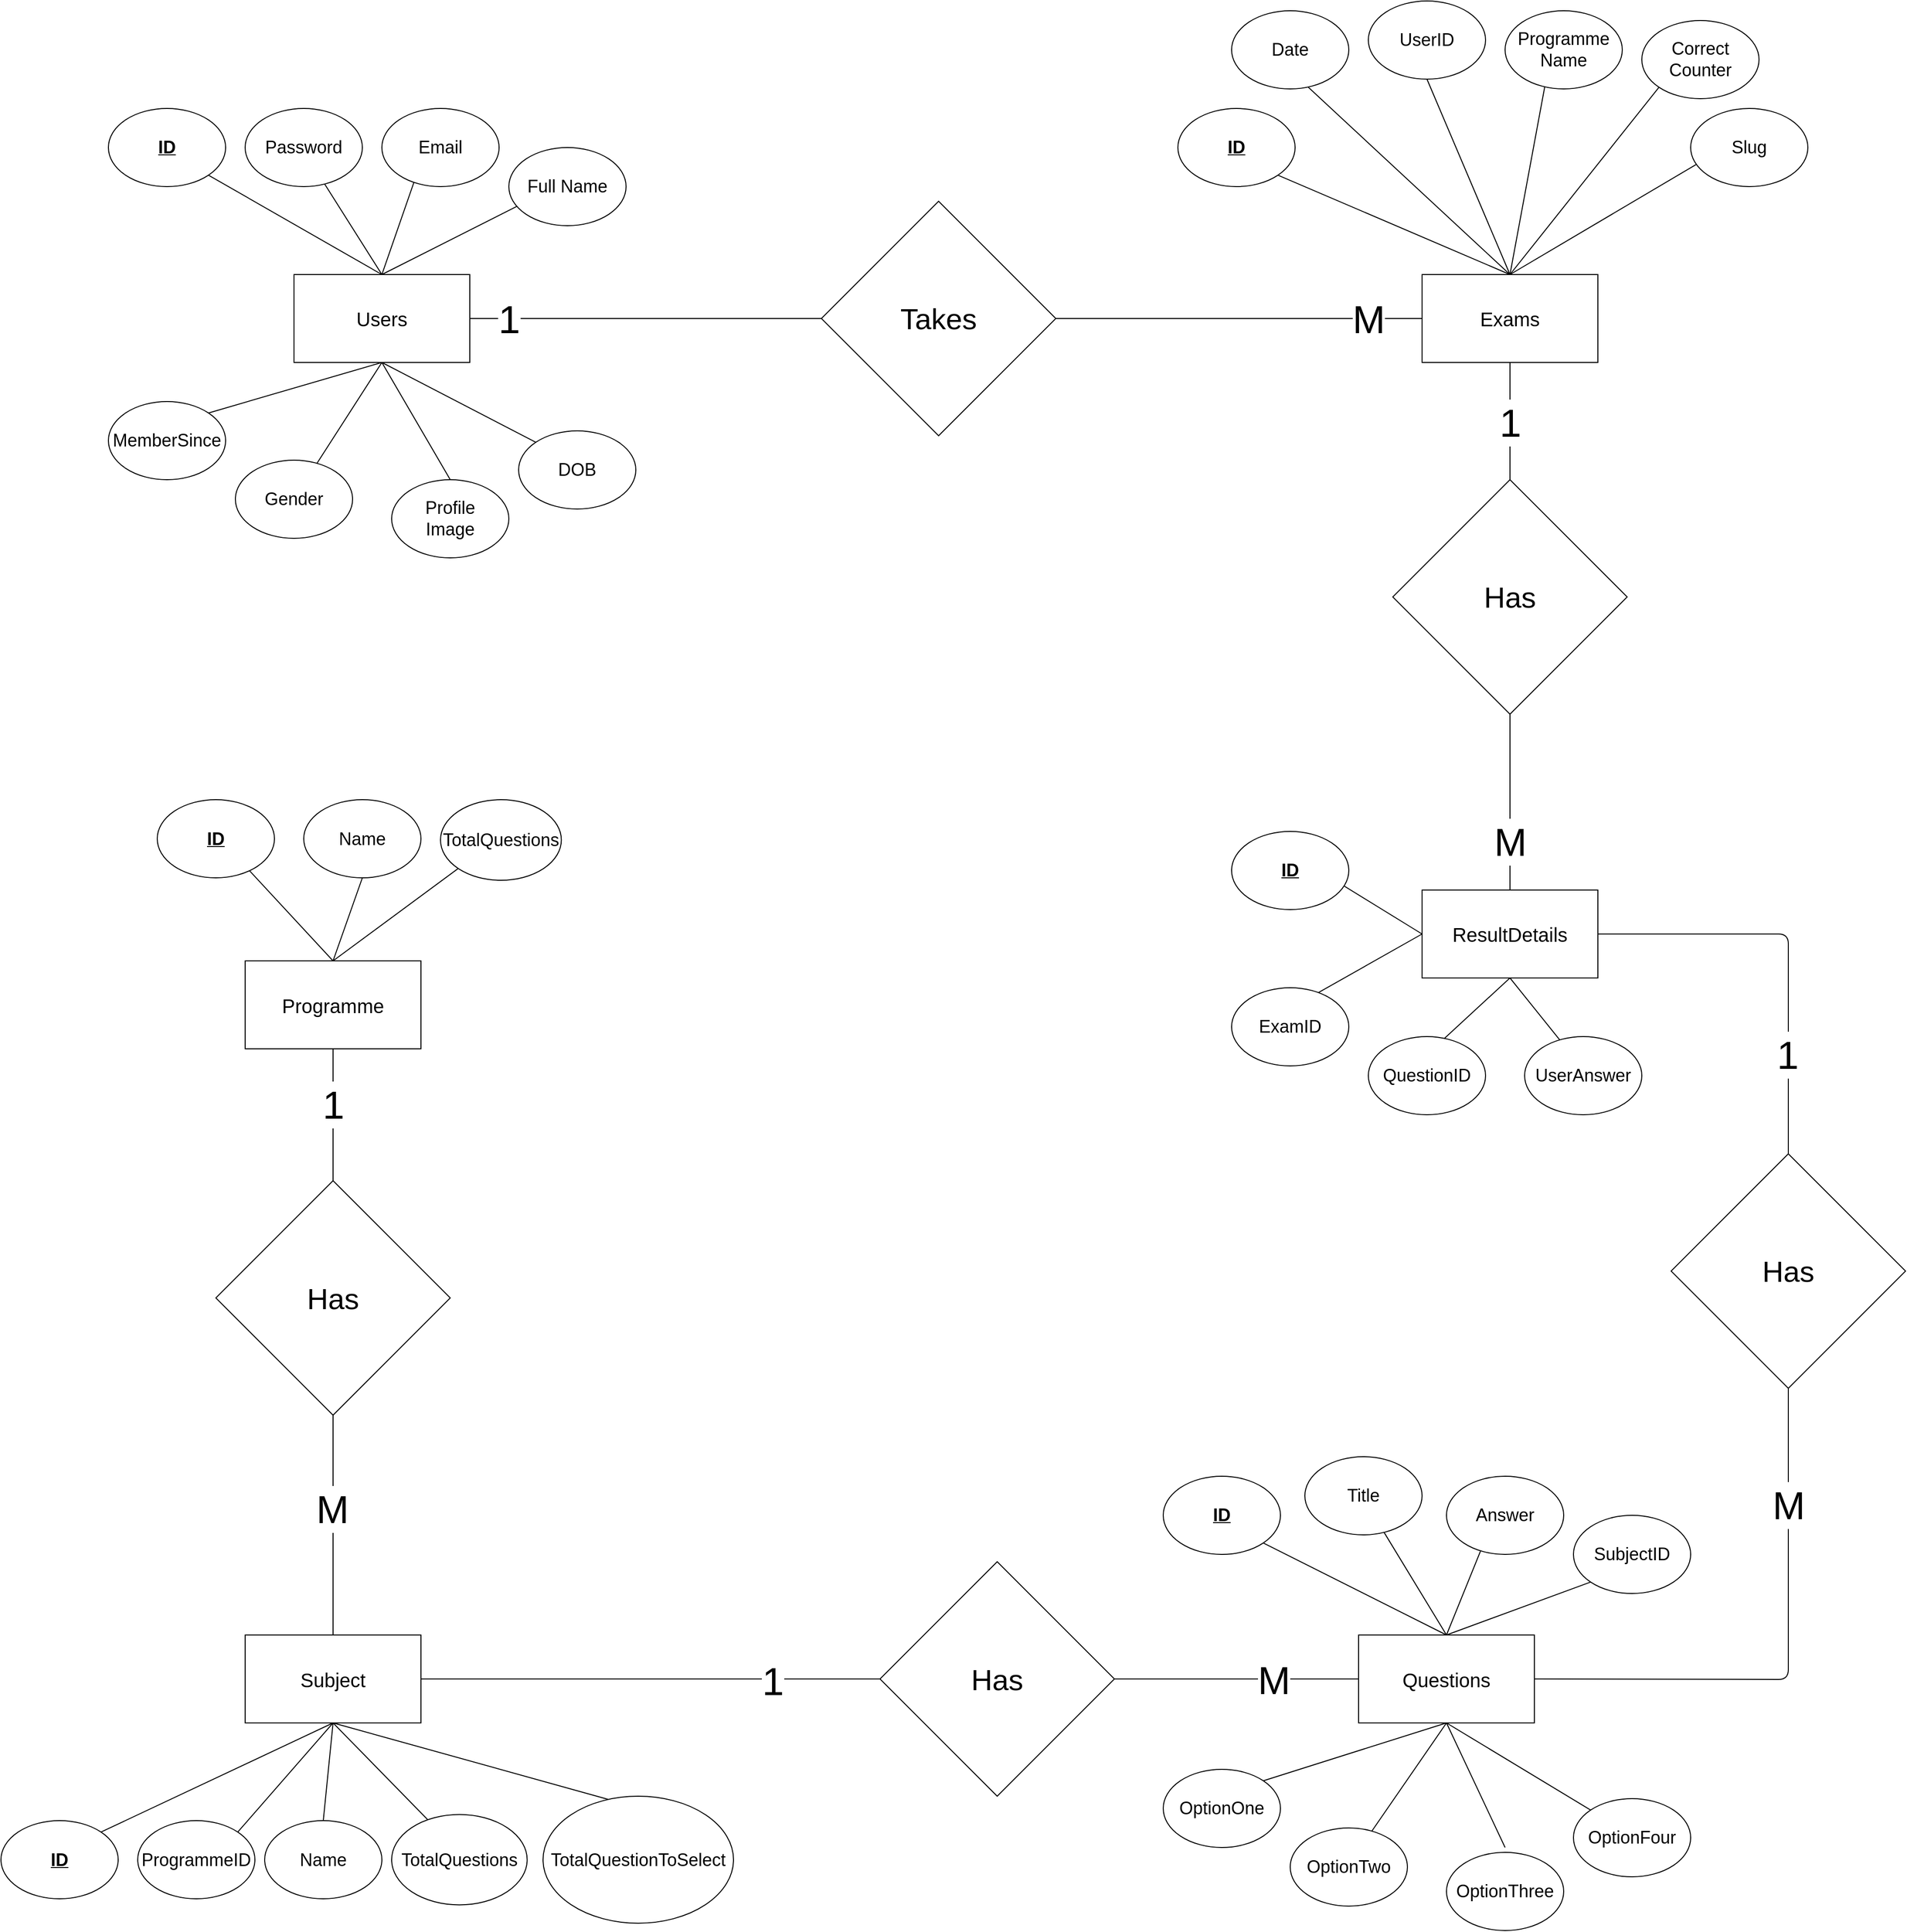 <mxfile version="24.5.3" type="device">
  <diagram name="Page-1" id="zHE7dzKNxdLfFaWkAdhi">
    <mxGraphModel dx="1760" dy="1448" grid="1" gridSize="10" guides="1" tooltips="1" connect="1" arrows="1" fold="1" page="0" pageScale="1" pageWidth="850" pageHeight="1100" math="0" shadow="0">
      <root>
        <mxCell id="0" />
        <mxCell id="1" parent="0" />
        <mxCell id="DHTgpNYXtuhxtt-2HGvQ-1" value="&lt;font style=&quot;font-size: 20px;&quot;&gt;Questions&lt;/font&gt;" style="rounded=0;whiteSpace=wrap;html=1;" parent="1" vertex="1">
          <mxGeometry x="1400" y="1422.5" width="180" height="90" as="geometry" />
        </mxCell>
        <mxCell id="DHTgpNYXtuhxtt-2HGvQ-2" value="" style="endArrow=none;html=1;rounded=0;exitX=0.5;exitY=0;exitDx=0;exitDy=0;entryX=1;entryY=1;entryDx=0;entryDy=0;" parent="1" source="DHTgpNYXtuhxtt-2HGvQ-1" target="DHTgpNYXtuhxtt-2HGvQ-3" edge="1">
          <mxGeometry width="50" height="50" relative="1" as="geometry">
            <mxPoint x="1500" y="1480" as="sourcePoint" />
            <mxPoint x="1380" y="1330" as="targetPoint" />
          </mxGeometry>
        </mxCell>
        <mxCell id="DHTgpNYXtuhxtt-2HGvQ-3" value="&lt;font style=&quot;font-size: 18px;&quot;&gt;&lt;u&gt;&lt;b&gt;ID&lt;/b&gt;&lt;/u&gt;&lt;/font&gt;" style="ellipse;whiteSpace=wrap;html=1;" parent="1" vertex="1">
          <mxGeometry x="1200" y="1260" width="120" height="80" as="geometry" />
        </mxCell>
        <mxCell id="DHTgpNYXtuhxtt-2HGvQ-4" value="" style="endArrow=none;html=1;rounded=0;exitX=0.5;exitY=0;exitDx=0;exitDy=0;entryX=0.67;entryY=0.954;entryDx=0;entryDy=0;entryPerimeter=0;" parent="1" source="DHTgpNYXtuhxtt-2HGvQ-1" target="DHTgpNYXtuhxtt-2HGvQ-5" edge="1">
          <mxGeometry width="50" height="50" relative="1" as="geometry">
            <mxPoint x="1553" y="1400" as="sourcePoint" />
            <mxPoint x="1409.56" y="1318" as="targetPoint" />
          </mxGeometry>
        </mxCell>
        <mxCell id="DHTgpNYXtuhxtt-2HGvQ-5" value="&lt;font style=&quot;font-size: 18px;&quot;&gt;Title&lt;/font&gt;" style="ellipse;whiteSpace=wrap;html=1;" parent="1" vertex="1">
          <mxGeometry x="1345" y="1240" width="120" height="80" as="geometry" />
        </mxCell>
        <mxCell id="DHTgpNYXtuhxtt-2HGvQ-6" value="" style="endArrow=none;html=1;rounded=0;exitX=0.5;exitY=0;exitDx=0;exitDy=0;entryX=0.29;entryY=0.959;entryDx=0;entryDy=0;entryPerimeter=0;" parent="1" source="DHTgpNYXtuhxtt-2HGvQ-1" target="DHTgpNYXtuhxtt-2HGvQ-7" edge="1">
          <mxGeometry width="50" height="50" relative="1" as="geometry">
            <mxPoint x="1490" y="1430" as="sourcePoint" />
            <mxPoint x="1640" y="1370" as="targetPoint" />
          </mxGeometry>
        </mxCell>
        <mxCell id="DHTgpNYXtuhxtt-2HGvQ-7" value="&lt;font style=&quot;font-size: 18px;&quot;&gt;Answer&lt;/font&gt;" style="ellipse;whiteSpace=wrap;html=1;" parent="1" vertex="1">
          <mxGeometry x="1490" y="1260" width="120" height="80" as="geometry" />
        </mxCell>
        <mxCell id="DHTgpNYXtuhxtt-2HGvQ-8" value="" style="endArrow=none;html=1;rounded=0;exitX=0.5;exitY=1;exitDx=0;exitDy=0;entryX=0.692;entryY=0.05;entryDx=0;entryDy=0;entryPerimeter=0;" parent="1" source="DHTgpNYXtuhxtt-2HGvQ-1" target="DHTgpNYXtuhxtt-2HGvQ-9" edge="1">
          <mxGeometry width="50" height="50" relative="1" as="geometry">
            <mxPoint x="1475" y="1510.0" as="sourcePoint" />
            <mxPoint x="1380" y="1610" as="targetPoint" />
          </mxGeometry>
        </mxCell>
        <mxCell id="DHTgpNYXtuhxtt-2HGvQ-9" value="&lt;font style=&quot;font-size: 18px;&quot;&gt;OptionTwo&lt;/font&gt;" style="ellipse;whiteSpace=wrap;html=1;direction=east;" parent="1" vertex="1">
          <mxGeometry x="1330" y="1620" width="120" height="80" as="geometry" />
        </mxCell>
        <mxCell id="DHTgpNYXtuhxtt-2HGvQ-10" value="" style="endArrow=none;html=1;rounded=0;entryX=0.5;entryY=0;entryDx=0;entryDy=0;exitX=0.5;exitY=1;exitDx=0;exitDy=0;" parent="1" source="DHTgpNYXtuhxtt-2HGvQ-1" edge="1">
          <mxGeometry width="50" height="50" relative="1" as="geometry">
            <mxPoint x="1475" y="1510.0" as="sourcePoint" />
            <mxPoint x="1550" y="1640" as="targetPoint" />
          </mxGeometry>
        </mxCell>
        <mxCell id="DHTgpNYXtuhxtt-2HGvQ-11" value="&lt;font style=&quot;font-size: 18px;&quot;&gt;OptionThree&lt;/font&gt;" style="ellipse;whiteSpace=wrap;html=1;direction=east;" parent="1" vertex="1">
          <mxGeometry x="1490" y="1645" width="120" height="80" as="geometry" />
        </mxCell>
        <mxCell id="DHTgpNYXtuhxtt-2HGvQ-12" value="" style="endArrow=none;html=1;rounded=0;exitX=0.5;exitY=1;exitDx=0;exitDy=0;entryX=0;entryY=0;entryDx=0;entryDy=0;" parent="1" source="DHTgpNYXtuhxtt-2HGvQ-1" target="DHTgpNYXtuhxtt-2HGvQ-13" edge="1">
          <mxGeometry width="50" height="50" relative="1" as="geometry">
            <mxPoint x="1475" y="1510.0" as="sourcePoint" />
            <mxPoint x="1640" y="1650" as="targetPoint" />
          </mxGeometry>
        </mxCell>
        <mxCell id="DHTgpNYXtuhxtt-2HGvQ-13" value="&lt;font style=&quot;font-size: 18px;&quot;&gt;OptionFour&lt;/font&gt;" style="ellipse;whiteSpace=wrap;html=1;direction=east;" parent="1" vertex="1">
          <mxGeometry x="1620" y="1590" width="120" height="80" as="geometry" />
        </mxCell>
        <mxCell id="DHTgpNYXtuhxtt-2HGvQ-15" value="" style="endArrow=none;html=1;rounded=0;exitX=0.5;exitY=1;exitDx=0;exitDy=0;entryX=1;entryY=0;entryDx=0;entryDy=0;" parent="1" source="DHTgpNYXtuhxtt-2HGvQ-1" target="DHTgpNYXtuhxtt-2HGvQ-16" edge="1">
          <mxGeometry width="50" height="50" relative="1" as="geometry">
            <mxPoint x="1475" y="1510.0" as="sourcePoint" />
            <mxPoint x="1310" y="1550" as="targetPoint" />
          </mxGeometry>
        </mxCell>
        <mxCell id="DHTgpNYXtuhxtt-2HGvQ-16" value="&lt;font style=&quot;font-size: 18px;&quot;&gt;OptionOne&lt;/font&gt;" style="ellipse;whiteSpace=wrap;html=1;direction=east;" parent="1" vertex="1">
          <mxGeometry x="1200" y="1560" width="120" height="80" as="geometry" />
        </mxCell>
        <mxCell id="DHTgpNYXtuhxtt-2HGvQ-17" value="&lt;font style=&quot;font-size: 20px;&quot;&gt;Users&lt;/font&gt;" style="rounded=0;whiteSpace=wrap;html=1;" parent="1" vertex="1">
          <mxGeometry x="310" y="30" width="180" height="90" as="geometry" />
        </mxCell>
        <mxCell id="DHTgpNYXtuhxtt-2HGvQ-18" value="" style="endArrow=none;html=1;rounded=0;exitX=0.5;exitY=0;exitDx=0;exitDy=0;entryX=1;entryY=1;entryDx=0;entryDy=0;" parent="1" source="DHTgpNYXtuhxtt-2HGvQ-17" target="DHTgpNYXtuhxtt-2HGvQ-19" edge="1">
          <mxGeometry width="50" height="50" relative="1" as="geometry">
            <mxPoint x="420" y="90" as="sourcePoint" />
            <mxPoint x="300" y="-60" as="targetPoint" />
          </mxGeometry>
        </mxCell>
        <mxCell id="DHTgpNYXtuhxtt-2HGvQ-19" value="&lt;font style=&quot;font-size: 18px;&quot;&gt;&lt;u&gt;&lt;b&gt;ID&lt;/b&gt;&lt;/u&gt;&lt;/font&gt;" style="ellipse;whiteSpace=wrap;html=1;" parent="1" vertex="1">
          <mxGeometry x="120" y="-140" width="120" height="80" as="geometry" />
        </mxCell>
        <mxCell id="DHTgpNYXtuhxtt-2HGvQ-22" value="" style="endArrow=none;html=1;rounded=0;exitX=0.5;exitY=0;exitDx=0;exitDy=0;entryX=0.274;entryY=0.942;entryDx=0;entryDy=0;entryPerimeter=0;" parent="1" source="DHTgpNYXtuhxtt-2HGvQ-17" target="DHTgpNYXtuhxtt-2HGvQ-23" edge="1">
          <mxGeometry width="50" height="50" relative="1" as="geometry">
            <mxPoint x="410" y="40" as="sourcePoint" />
            <mxPoint x="560" y="-20" as="targetPoint" />
          </mxGeometry>
        </mxCell>
        <mxCell id="DHTgpNYXtuhxtt-2HGvQ-23" value="&lt;font style=&quot;font-size: 18px;&quot;&gt;Email&lt;/font&gt;" style="ellipse;whiteSpace=wrap;html=1;" parent="1" vertex="1">
          <mxGeometry x="400" y="-140" width="120" height="80" as="geometry" />
        </mxCell>
        <mxCell id="DHTgpNYXtuhxtt-2HGvQ-24" value="" style="endArrow=none;html=1;rounded=0;exitX=0.5;exitY=1;exitDx=0;exitDy=0;entryX=0.692;entryY=0.05;entryDx=0;entryDy=0;entryPerimeter=0;" parent="1" source="DHTgpNYXtuhxtt-2HGvQ-17" target="DHTgpNYXtuhxtt-2HGvQ-25" edge="1">
          <mxGeometry width="50" height="50" relative="1" as="geometry">
            <mxPoint x="400" y="300" as="sourcePoint" />
            <mxPoint x="300" y="210" as="targetPoint" />
          </mxGeometry>
        </mxCell>
        <mxCell id="DHTgpNYXtuhxtt-2HGvQ-25" value="&lt;font style=&quot;font-size: 18px;&quot;&gt;Gender&lt;/font&gt;" style="ellipse;whiteSpace=wrap;html=1;direction=east;" parent="1" vertex="1">
          <mxGeometry x="250" y="220" width="120" height="80" as="geometry" />
        </mxCell>
        <mxCell id="DHTgpNYXtuhxtt-2HGvQ-26" value="" style="endArrow=none;html=1;rounded=0;entryX=0.5;entryY=0;entryDx=0;entryDy=0;exitX=0.5;exitY=1;exitDx=0;exitDy=0;" parent="1" source="DHTgpNYXtuhxtt-2HGvQ-17" target="DHTgpNYXtuhxtt-2HGvQ-27" edge="1">
          <mxGeometry width="50" height="50" relative="1" as="geometry">
            <mxPoint x="410" y="260" as="sourcePoint" />
            <mxPoint x="460" y="210" as="targetPoint" />
          </mxGeometry>
        </mxCell>
        <mxCell id="DHTgpNYXtuhxtt-2HGvQ-27" value="&lt;font style=&quot;font-size: 18px;&quot;&gt;Profile&lt;br&gt;Image&lt;/font&gt;" style="ellipse;whiteSpace=wrap;html=1;direction=east;" parent="1" vertex="1">
          <mxGeometry x="410" y="240" width="120" height="80" as="geometry" />
        </mxCell>
        <mxCell id="DHTgpNYXtuhxtt-2HGvQ-28" value="" style="endArrow=none;html=1;rounded=0;exitX=0.5;exitY=1;exitDx=0;exitDy=0;entryX=0;entryY=0;entryDx=0;entryDy=0;" parent="1" source="DHTgpNYXtuhxtt-2HGvQ-17" target="DHTgpNYXtuhxtt-2HGvQ-29" edge="1">
          <mxGeometry width="50" height="50" relative="1" as="geometry">
            <mxPoint x="400" y="300" as="sourcePoint" />
            <mxPoint x="560" y="250" as="targetPoint" />
          </mxGeometry>
        </mxCell>
        <mxCell id="DHTgpNYXtuhxtt-2HGvQ-29" value="&lt;font style=&quot;font-size: 18px;&quot;&gt;DOB&lt;/font&gt;" style="ellipse;whiteSpace=wrap;html=1;direction=east;" parent="1" vertex="1">
          <mxGeometry x="540" y="190" width="120" height="80" as="geometry" />
        </mxCell>
        <mxCell id="DHTgpNYXtuhxtt-2HGvQ-30" value="" style="endArrow=none;html=1;rounded=0;exitX=0.5;exitY=0;exitDx=0;exitDy=0;entryX=0.679;entryY=0.969;entryDx=0;entryDy=0;entryPerimeter=0;" parent="1" source="DHTgpNYXtuhxtt-2HGvQ-17" target="DHTgpNYXtuhxtt-2HGvQ-31" edge="1">
          <mxGeometry width="50" height="50" relative="1" as="geometry">
            <mxPoint x="400" y="120" as="sourcePoint" />
            <mxPoint x="230" y="150" as="targetPoint" />
          </mxGeometry>
        </mxCell>
        <mxCell id="DHTgpNYXtuhxtt-2HGvQ-31" value="&lt;font style=&quot;font-size: 18px;&quot;&gt;Password&lt;/font&gt;" style="ellipse;whiteSpace=wrap;html=1;direction=east;" parent="1" vertex="1">
          <mxGeometry x="260" y="-140" width="120" height="80" as="geometry" />
        </mxCell>
        <mxCell id="DHTgpNYXtuhxtt-2HGvQ-32" value="&lt;font style=&quot;font-size: 20px;&quot;&gt;Exams&lt;/font&gt;" style="rounded=0;whiteSpace=wrap;html=1;" parent="1" vertex="1">
          <mxGeometry x="1465" y="30" width="180" height="90" as="geometry" />
        </mxCell>
        <mxCell id="DHTgpNYXtuhxtt-2HGvQ-33" value="" style="endArrow=none;html=1;rounded=0;exitX=0.5;exitY=0;exitDx=0;exitDy=0;entryX=1;entryY=1;entryDx=0;entryDy=0;" parent="1" source="DHTgpNYXtuhxtt-2HGvQ-32" target="DHTgpNYXtuhxtt-2HGvQ-34" edge="1">
          <mxGeometry width="50" height="50" relative="1" as="geometry">
            <mxPoint x="1575" y="90" as="sourcePoint" />
            <mxPoint x="1455" y="-60" as="targetPoint" />
          </mxGeometry>
        </mxCell>
        <mxCell id="DHTgpNYXtuhxtt-2HGvQ-34" value="&lt;font style=&quot;font-size: 18px;&quot;&gt;&lt;u&gt;&lt;b&gt;ID&lt;/b&gt;&lt;/u&gt;&lt;/font&gt;" style="ellipse;whiteSpace=wrap;html=1;" parent="1" vertex="1">
          <mxGeometry x="1215" y="-140" width="120" height="80" as="geometry" />
        </mxCell>
        <mxCell id="DHTgpNYXtuhxtt-2HGvQ-35" value="" style="endArrow=none;html=1;rounded=0;exitX=0.5;exitY=0;exitDx=0;exitDy=0;entryX=0.5;entryY=1;entryDx=0;entryDy=0;" parent="1" source="DHTgpNYXtuhxtt-2HGvQ-32" target="DHTgpNYXtuhxtt-2HGvQ-36" edge="1">
          <mxGeometry width="50" height="50" relative="1" as="geometry">
            <mxPoint x="1628" y="10" as="sourcePoint" />
            <mxPoint x="1615" y="-60" as="targetPoint" />
          </mxGeometry>
        </mxCell>
        <mxCell id="DHTgpNYXtuhxtt-2HGvQ-36" value="&lt;font style=&quot;font-size: 18px;&quot;&gt;UserID&lt;/font&gt;" style="ellipse;whiteSpace=wrap;html=1;" parent="1" vertex="1">
          <mxGeometry x="1410" y="-250" width="120" height="80" as="geometry" />
        </mxCell>
        <mxCell id="DHTgpNYXtuhxtt-2HGvQ-47" value="" style="endArrow=none;html=1;rounded=0;exitX=1;exitY=0.5;exitDx=0;exitDy=0;entryX=0;entryY=0.5;entryDx=0;entryDy=0;" parent="1" source="DHTgpNYXtuhxtt-2HGvQ-17" target="DHTgpNYXtuhxtt-2HGvQ-32" edge="1">
          <mxGeometry width="50" height="50" relative="1" as="geometry">
            <mxPoint x="880" y="210" as="sourcePoint" />
            <mxPoint x="930" y="160" as="targetPoint" />
          </mxGeometry>
        </mxCell>
        <mxCell id="DHTgpNYXtuhxtt-2HGvQ-54" value="&lt;font style=&quot;font-size: 40px;&quot;&gt;1&lt;/font&gt;" style="edgeLabel;html=1;align=center;verticalAlign=middle;resizable=0;points=[];" parent="DHTgpNYXtuhxtt-2HGvQ-47" vertex="1" connectable="0">
          <mxGeometry x="-0.982" relative="1" as="geometry">
            <mxPoint x="31" as="offset" />
          </mxGeometry>
        </mxCell>
        <mxCell id="DHTgpNYXtuhxtt-2HGvQ-55" value="&lt;font style=&quot;font-size: 40px;&quot;&gt;M&lt;/font&gt;" style="edgeLabel;html=1;align=center;verticalAlign=middle;resizable=0;points=[];" parent="DHTgpNYXtuhxtt-2HGvQ-47" vertex="1" connectable="0">
          <mxGeometry x="0.973" relative="1" as="geometry">
            <mxPoint x="-42" as="offset" />
          </mxGeometry>
        </mxCell>
        <mxCell id="DHTgpNYXtuhxtt-2HGvQ-48" value="&lt;font style=&quot;font-size: 30px;&quot;&gt;Takes&lt;/font&gt;" style="rhombus;whiteSpace=wrap;html=1;" parent="1" vertex="1">
          <mxGeometry x="850" y="-45" width="240" height="240" as="geometry" />
        </mxCell>
        <mxCell id="DHTgpNYXtuhxtt-2HGvQ-51" value="" style="endArrow=none;html=1;rounded=0;entryX=0;entryY=1;entryDx=0;entryDy=0;exitX=0.5;exitY=0;exitDx=0;exitDy=0;" parent="1" source="DHTgpNYXtuhxtt-2HGvQ-1" target="DHTgpNYXtuhxtt-2HGvQ-52" edge="1">
          <mxGeometry width="50" height="50" relative="1" as="geometry">
            <mxPoint x="1480" y="1420" as="sourcePoint" />
            <mxPoint x="1760" y="1430" as="targetPoint" />
          </mxGeometry>
        </mxCell>
        <mxCell id="DHTgpNYXtuhxtt-2HGvQ-52" value="&lt;font style=&quot;font-size: 18px;&quot;&gt;SubjectID&lt;/font&gt;" style="ellipse;whiteSpace=wrap;html=1;" parent="1" vertex="1">
          <mxGeometry x="1620" y="1300" width="120" height="80" as="geometry" />
        </mxCell>
        <mxCell id="XrXv45XWe5ub9CGLgNj5-1" value="" style="endArrow=none;html=1;rounded=0;exitX=0.5;exitY=1;exitDx=0;exitDy=0;entryX=1;entryY=0;entryDx=0;entryDy=0;" parent="1" source="DHTgpNYXtuhxtt-2HGvQ-17" target="XrXv45XWe5ub9CGLgNj5-2" edge="1">
          <mxGeometry width="50" height="50" relative="1" as="geometry">
            <mxPoint x="410" y="130" as="sourcePoint" />
            <mxPoint x="220" y="160" as="targetPoint" />
          </mxGeometry>
        </mxCell>
        <mxCell id="XrXv45XWe5ub9CGLgNj5-2" value="&lt;font style=&quot;font-size: 18px;&quot;&gt;MemberSince&lt;/font&gt;" style="ellipse;whiteSpace=wrap;html=1;direction=east;" parent="1" vertex="1">
          <mxGeometry x="120" y="160" width="120" height="80" as="geometry" />
        </mxCell>
        <mxCell id="XrXv45XWe5ub9CGLgNj5-4" value="&lt;font style=&quot;font-size: 30px;&quot;&gt;Has&lt;/font&gt;" style="rhombus;whiteSpace=wrap;html=1;" parent="1" vertex="1">
          <mxGeometry x="1435" y="240" width="240" height="240" as="geometry" />
        </mxCell>
        <mxCell id="XrXv45XWe5ub9CGLgNj5-8" value="" style="endArrow=none;html=1;rounded=0;entryX=0.5;entryY=1;entryDx=0;entryDy=0;exitX=0.5;exitY=0;exitDx=0;exitDy=0;" parent="1" source="XrXv45XWe5ub9CGLgNj5-4" target="DHTgpNYXtuhxtt-2HGvQ-32" edge="1">
          <mxGeometry width="50" height="50" relative="1" as="geometry">
            <mxPoint x="1555" y="330" as="sourcePoint" />
            <mxPoint x="1370" y="200" as="targetPoint" />
          </mxGeometry>
        </mxCell>
        <mxCell id="XrXv45XWe5ub9CGLgNj5-86" value="&lt;font style=&quot;font-size: 40px;&quot;&gt;1&lt;/font&gt;" style="edgeLabel;html=1;align=center;verticalAlign=middle;resizable=0;points=[];" parent="XrXv45XWe5ub9CGLgNj5-8" vertex="1" connectable="0">
          <mxGeometry x="-0.012" relative="1" as="geometry">
            <mxPoint as="offset" />
          </mxGeometry>
        </mxCell>
        <mxCell id="XrXv45XWe5ub9CGLgNj5-9" value="" style="endArrow=none;html=1;rounded=0;entryX=0.5;entryY=1;entryDx=0;entryDy=0;exitX=0.5;exitY=0;exitDx=0;exitDy=0;" parent="1" source="XrXv45XWe5ub9CGLgNj5-10" target="XrXv45XWe5ub9CGLgNj5-4" edge="1">
          <mxGeometry width="50" height="50" relative="1" as="geometry">
            <mxPoint x="1555" y="790" as="sourcePoint" />
            <mxPoint x="1555.47" y="570" as="targetPoint" />
          </mxGeometry>
        </mxCell>
        <mxCell id="XrXv45XWe5ub9CGLgNj5-19" value="&lt;font style=&quot;font-size: 40px;&quot;&gt;M&lt;/font&gt;" style="edgeLabel;html=1;align=center;verticalAlign=middle;resizable=0;points=[];" parent="XrXv45XWe5ub9CGLgNj5-9" vertex="1" connectable="0">
          <mxGeometry x="-0.712" y="1" relative="1" as="geometry">
            <mxPoint x="1" y="-24" as="offset" />
          </mxGeometry>
        </mxCell>
        <mxCell id="XrXv45XWe5ub9CGLgNj5-10" value="&lt;font style=&quot;font-size: 20px;&quot;&gt;ResultDetails&lt;/font&gt;" style="rounded=0;whiteSpace=wrap;html=1;" parent="1" vertex="1">
          <mxGeometry x="1465" y="660" width="180" height="90" as="geometry" />
        </mxCell>
        <mxCell id="XrXv45XWe5ub9CGLgNj5-11" value="" style="endArrow=none;html=1;rounded=0;exitX=0.5;exitY=0;exitDx=0;exitDy=0;entryX=0.653;entryY=0.977;entryDx=0;entryDy=0;entryPerimeter=0;" parent="1" source="DHTgpNYXtuhxtt-2HGvQ-32" target="XrXv45XWe5ub9CGLgNj5-12" edge="1">
          <mxGeometry width="50" height="50" relative="1" as="geometry">
            <mxPoint x="1647.5" y="120" as="sourcePoint" />
            <mxPoint x="1807.5" y="70" as="targetPoint" />
          </mxGeometry>
        </mxCell>
        <mxCell id="XrXv45XWe5ub9CGLgNj5-12" value="&lt;span style=&quot;font-size: 18px;&quot;&gt;Date&lt;/span&gt;" style="ellipse;whiteSpace=wrap;html=1;" parent="1" vertex="1">
          <mxGeometry x="1270" y="-240" width="120" height="80" as="geometry" />
        </mxCell>
        <mxCell id="XrXv45XWe5ub9CGLgNj5-13" value="&lt;span style=&quot;font-size: 18px;&quot;&gt;Programme&lt;br&gt;Name&lt;/span&gt;" style="ellipse;whiteSpace=wrap;html=1;" parent="1" vertex="1">
          <mxGeometry x="1550" y="-240" width="120" height="80" as="geometry" />
        </mxCell>
        <mxCell id="XrXv45XWe5ub9CGLgNj5-14" value="&lt;span style=&quot;font-size: 18px;&quot;&gt;Correct Counter&lt;/span&gt;" style="ellipse;whiteSpace=wrap;html=1;" parent="1" vertex="1">
          <mxGeometry x="1690" y="-230" width="120" height="80" as="geometry" />
        </mxCell>
        <mxCell id="XrXv45XWe5ub9CGLgNj5-15" value="&lt;span style=&quot;font-size: 18px;&quot;&gt;Slug&lt;/span&gt;" style="ellipse;whiteSpace=wrap;html=1;" parent="1" vertex="1">
          <mxGeometry x="1740" y="-140" width="120" height="80" as="geometry" />
        </mxCell>
        <mxCell id="XrXv45XWe5ub9CGLgNj5-16" value="" style="endArrow=none;html=1;rounded=0;exitX=0.5;exitY=0;exitDx=0;exitDy=0;entryX=0.338;entryY=0.975;entryDx=0;entryDy=0;entryPerimeter=0;" parent="1" source="DHTgpNYXtuhxtt-2HGvQ-32" target="XrXv45XWe5ub9CGLgNj5-13" edge="1">
          <mxGeometry width="50" height="50" relative="1" as="geometry">
            <mxPoint x="1655" y="85" as="sourcePoint" />
            <mxPoint x="1757" y="23" as="targetPoint" />
          </mxGeometry>
        </mxCell>
        <mxCell id="XrXv45XWe5ub9CGLgNj5-17" value="" style="endArrow=none;html=1;rounded=0;exitX=0.5;exitY=0;exitDx=0;exitDy=0;entryX=0;entryY=1;entryDx=0;entryDy=0;" parent="1" source="DHTgpNYXtuhxtt-2HGvQ-32" target="XrXv45XWe5ub9CGLgNj5-14" edge="1">
          <mxGeometry width="50" height="50" relative="1" as="geometry">
            <mxPoint x="1655" y="85" as="sourcePoint" />
            <mxPoint x="1750" y="110" as="targetPoint" />
          </mxGeometry>
        </mxCell>
        <mxCell id="XrXv45XWe5ub9CGLgNj5-18" value="" style="endArrow=none;html=1;rounded=0;exitX=0.5;exitY=0;exitDx=0;exitDy=0;entryX=0.046;entryY=0.718;entryDx=0;entryDy=0;entryPerimeter=0;" parent="1" source="DHTgpNYXtuhxtt-2HGvQ-32" target="XrXv45XWe5ub9CGLgNj5-15" edge="1">
          <mxGeometry width="50" height="50" relative="1" as="geometry">
            <mxPoint x="1655" y="85" as="sourcePoint" />
            <mxPoint x="1750" y="210" as="targetPoint" />
          </mxGeometry>
        </mxCell>
        <mxCell id="XrXv45XWe5ub9CGLgNj5-21" value="" style="endArrow=none;html=1;rounded=0;exitX=0;exitY=0.5;exitDx=0;exitDy=0;entryX=0.954;entryY=0.693;entryDx=0;entryDy=0;entryPerimeter=0;" parent="1" source="XrXv45XWe5ub9CGLgNj5-10" target="XrXv45XWe5ub9CGLgNj5-22" edge="1">
          <mxGeometry width="50" height="50" relative="1" as="geometry">
            <mxPoint x="2015" y="830" as="sourcePoint" />
            <mxPoint x="1915" y="740" as="targetPoint" />
          </mxGeometry>
        </mxCell>
        <mxCell id="XrXv45XWe5ub9CGLgNj5-22" value="&lt;font style=&quot;font-size: 18px;&quot;&gt;&lt;u&gt;&lt;b&gt;ID&lt;/b&gt;&lt;/u&gt;&lt;/font&gt;" style="ellipse;whiteSpace=wrap;html=1;" parent="1" vertex="1">
          <mxGeometry x="1270" y="600" width="120" height="80" as="geometry" />
        </mxCell>
        <mxCell id="XrXv45XWe5ub9CGLgNj5-23" value="" style="endArrow=none;html=1;rounded=0;exitX=0;exitY=0.5;exitDx=0;exitDy=0;entryX=0.741;entryY=0.062;entryDx=0;entryDy=0;entryPerimeter=0;" parent="1" source="XrXv45XWe5ub9CGLgNj5-10" target="XrXv45XWe5ub9CGLgNj5-24" edge="1">
          <mxGeometry width="50" height="50" relative="1" as="geometry">
            <mxPoint x="2015" y="830" as="sourcePoint" />
            <mxPoint x="2075" y="740" as="targetPoint" />
          </mxGeometry>
        </mxCell>
        <mxCell id="XrXv45XWe5ub9CGLgNj5-24" value="&lt;font style=&quot;font-size: 18px;&quot;&gt;ExamID&lt;/font&gt;" style="ellipse;whiteSpace=wrap;html=1;" parent="1" vertex="1">
          <mxGeometry x="1270" y="760" width="120" height="80" as="geometry" />
        </mxCell>
        <mxCell id="XrXv45XWe5ub9CGLgNj5-25" value="&lt;font style=&quot;font-size: 18px;&quot;&gt;QuestionID&lt;/font&gt;" style="ellipse;whiteSpace=wrap;html=1;" parent="1" vertex="1">
          <mxGeometry x="1410" y="810" width="120" height="80" as="geometry" />
        </mxCell>
        <mxCell id="XrXv45XWe5ub9CGLgNj5-26" value="" style="endArrow=none;html=1;rounded=0;exitX=0.5;exitY=1;exitDx=0;exitDy=0;entryX=0.648;entryY=0.025;entryDx=0;entryDy=0;entryPerimeter=0;" parent="1" source="XrXv45XWe5ub9CGLgNj5-10" target="XrXv45XWe5ub9CGLgNj5-25" edge="1">
          <mxGeometry width="50" height="50" relative="1" as="geometry">
            <mxPoint x="1565" y="760" as="sourcePoint" />
            <mxPoint x="1610" y="830" as="targetPoint" />
          </mxGeometry>
        </mxCell>
        <mxCell id="XrXv45XWe5ub9CGLgNj5-27" value="&lt;font style=&quot;font-size: 18px;&quot;&gt;UserAnswer&lt;/font&gt;" style="ellipse;whiteSpace=wrap;html=1;" parent="1" vertex="1">
          <mxGeometry x="1570" y="810" width="120" height="80" as="geometry" />
        </mxCell>
        <mxCell id="XrXv45XWe5ub9CGLgNj5-28" value="" style="endArrow=none;html=1;rounded=0;exitX=0.5;exitY=1;exitDx=0;exitDy=0;entryX=0.299;entryY=0.042;entryDx=0;entryDy=0;entryPerimeter=0;" parent="1" source="XrXv45XWe5ub9CGLgNj5-10" target="XrXv45XWe5ub9CGLgNj5-27" edge="1">
          <mxGeometry width="50" height="50" relative="1" as="geometry">
            <mxPoint x="1565" y="760" as="sourcePoint" />
            <mxPoint x="1673" y="833" as="targetPoint" />
          </mxGeometry>
        </mxCell>
        <mxCell id="XrXv45XWe5ub9CGLgNj5-29" value="&lt;font style=&quot;font-size: 20px;&quot;&gt;Programme&lt;/font&gt;" style="rounded=0;whiteSpace=wrap;html=1;" parent="1" vertex="1">
          <mxGeometry x="260" y="732.5" width="180" height="90" as="geometry" />
        </mxCell>
        <mxCell id="XrXv45XWe5ub9CGLgNj5-30" value="" style="endArrow=none;html=1;rounded=0;exitX=0.5;exitY=0;exitDx=0;exitDy=0;entryX=0.787;entryY=0.909;entryDx=0;entryDy=0;entryPerimeter=0;" parent="1" source="XrXv45XWe5ub9CGLgNj5-29" target="XrXv45XWe5ub9CGLgNj5-31" edge="1">
          <mxGeometry width="50" height="50" relative="1" as="geometry">
            <mxPoint x="370" y="792.5" as="sourcePoint" />
            <mxPoint x="250" y="642.5" as="targetPoint" />
          </mxGeometry>
        </mxCell>
        <mxCell id="XrXv45XWe5ub9CGLgNj5-31" value="&lt;font style=&quot;font-size: 18px;&quot;&gt;&lt;u&gt;&lt;b&gt;ID&lt;/b&gt;&lt;/u&gt;&lt;/font&gt;" style="ellipse;whiteSpace=wrap;html=1;" parent="1" vertex="1">
          <mxGeometry x="170" y="567.5" width="120" height="80" as="geometry" />
        </mxCell>
        <mxCell id="XrXv45XWe5ub9CGLgNj5-32" value="" style="endArrow=none;html=1;rounded=0;exitX=0.5;exitY=0;exitDx=0;exitDy=0;entryX=0.5;entryY=1;entryDx=0;entryDy=0;" parent="1" source="XrXv45XWe5ub9CGLgNj5-29" target="XrXv45XWe5ub9CGLgNj5-33" edge="1">
          <mxGeometry width="50" height="50" relative="1" as="geometry">
            <mxPoint x="423" y="712.5" as="sourcePoint" />
            <mxPoint x="410" y="642.5" as="targetPoint" />
          </mxGeometry>
        </mxCell>
        <mxCell id="XrXv45XWe5ub9CGLgNj5-33" value="&lt;font style=&quot;font-size: 18px;&quot;&gt;Name&lt;/font&gt;" style="ellipse;whiteSpace=wrap;html=1;" parent="1" vertex="1">
          <mxGeometry x="320" y="567.5" width="120" height="80" as="geometry" />
        </mxCell>
        <mxCell id="XrXv45XWe5ub9CGLgNj5-57" value="" style="endArrow=none;html=1;rounded=0;exitX=0.5;exitY=1;exitDx=0;exitDy=0;entryX=0.5;entryY=0;entryDx=0;entryDy=0;" parent="1" source="XrXv45XWe5ub9CGLgNj5-29" target="XrXv45XWe5ub9CGLgNj5-58" edge="1">
          <mxGeometry width="50" height="50" relative="1" as="geometry">
            <mxPoint x="660" y="597.5" as="sourcePoint" />
            <mxPoint x="709" y="777.5" as="targetPoint" />
          </mxGeometry>
        </mxCell>
        <mxCell id="XrXv45XWe5ub9CGLgNj5-94" value="&lt;font style=&quot;font-size: 40px;&quot;&gt;1&lt;/font&gt;" style="edgeLabel;html=1;align=center;verticalAlign=middle;resizable=0;points=[];" parent="XrXv45XWe5ub9CGLgNj5-57" vertex="1" connectable="0">
          <mxGeometry x="-0.169" relative="1" as="geometry">
            <mxPoint as="offset" />
          </mxGeometry>
        </mxCell>
        <mxCell id="XrXv45XWe5ub9CGLgNj5-58" value="&lt;font style=&quot;font-size: 30px;&quot;&gt;Has&lt;/font&gt;" style="rhombus;whiteSpace=wrap;html=1;" parent="1" vertex="1">
          <mxGeometry x="230" y="957.5" width="240" height="240" as="geometry" />
        </mxCell>
        <mxCell id="XrXv45XWe5ub9CGLgNj5-60" value="" style="endArrow=none;html=1;rounded=0;exitX=0.5;exitY=1;exitDx=0;exitDy=0;entryX=0.5;entryY=0;entryDx=0;entryDy=0;" parent="1" source="XrXv45XWe5ub9CGLgNj5-58" target="XrXv45XWe5ub9CGLgNj5-71" edge="1">
          <mxGeometry width="50" height="50" relative="1" as="geometry">
            <mxPoint x="360" y="1507.5" as="sourcePoint" />
            <mxPoint x="320" y="1447.5" as="targetPoint" />
          </mxGeometry>
        </mxCell>
        <mxCell id="XrXv45XWe5ub9CGLgNj5-95" value="&lt;font style=&quot;font-size: 40px;&quot;&gt;M&lt;/font&gt;" style="edgeLabel;html=1;align=center;verticalAlign=middle;resizable=0;points=[];" parent="XrXv45XWe5ub9CGLgNj5-60" vertex="1" connectable="0">
          <mxGeometry x="-0.15" y="-1" relative="1" as="geometry">
            <mxPoint as="offset" />
          </mxGeometry>
        </mxCell>
        <mxCell id="XrXv45XWe5ub9CGLgNj5-71" value="&lt;font style=&quot;font-size: 20px;&quot;&gt;Subject&lt;/font&gt;" style="rounded=0;whiteSpace=wrap;html=1;" parent="1" vertex="1">
          <mxGeometry x="260" y="1422.5" width="180" height="90" as="geometry" />
        </mxCell>
        <mxCell id="XrXv45XWe5ub9CGLgNj5-72" value="" style="endArrow=none;html=1;rounded=0;exitX=0.5;exitY=1;exitDx=0;exitDy=0;entryX=1;entryY=0;entryDx=0;entryDy=0;" parent="1" source="XrXv45XWe5ub9CGLgNj5-71" target="XrXv45XWe5ub9CGLgNj5-73" edge="1">
          <mxGeometry width="50" height="50" relative="1" as="geometry">
            <mxPoint x="355" y="2002.5" as="sourcePoint" />
            <mxPoint x="255" y="1912.5" as="targetPoint" />
          </mxGeometry>
        </mxCell>
        <mxCell id="XrXv45XWe5ub9CGLgNj5-73" value="&lt;font style=&quot;font-size: 18px;&quot;&gt;&lt;u&gt;&lt;b&gt;ID&lt;/b&gt;&lt;/u&gt;&lt;/font&gt;" style="ellipse;whiteSpace=wrap;html=1;" parent="1" vertex="1">
          <mxGeometry x="10" y="1612.5" width="120" height="80" as="geometry" />
        </mxCell>
        <mxCell id="XrXv45XWe5ub9CGLgNj5-74" value="" style="endArrow=none;html=1;rounded=0;exitX=0.5;exitY=1;exitDx=0;exitDy=0;entryX=1;entryY=0;entryDx=0;entryDy=0;" parent="1" source="XrXv45XWe5ub9CGLgNj5-71" target="XrXv45XWe5ub9CGLgNj5-75" edge="1">
          <mxGeometry width="50" height="50" relative="1" as="geometry">
            <mxPoint x="355" y="2002.5" as="sourcePoint" />
            <mxPoint x="415" y="1912.5" as="targetPoint" />
          </mxGeometry>
        </mxCell>
        <mxCell id="XrXv45XWe5ub9CGLgNj5-75" value="&lt;font style=&quot;font-size: 18px;&quot;&gt;ProgrammeID&lt;/font&gt;" style="ellipse;whiteSpace=wrap;html=1;" parent="1" vertex="1">
          <mxGeometry x="150" y="1612.5" width="120" height="80" as="geometry" />
        </mxCell>
        <mxCell id="XrXv45XWe5ub9CGLgNj5-76" value="&lt;font style=&quot;font-size: 18px;&quot;&gt;Name&lt;/font&gt;" style="ellipse;whiteSpace=wrap;html=1;" parent="1" vertex="1">
          <mxGeometry x="280" y="1612.5" width="120" height="80" as="geometry" />
        </mxCell>
        <mxCell id="XrXv45XWe5ub9CGLgNj5-77" value="" style="endArrow=none;html=1;rounded=0;exitX=0.5;exitY=1;exitDx=0;exitDy=0;entryX=0.5;entryY=0;entryDx=0;entryDy=0;" parent="1" source="XrXv45XWe5ub9CGLgNj5-71" target="XrXv45XWe5ub9CGLgNj5-76" edge="1">
          <mxGeometry width="50" height="50" relative="1" as="geometry">
            <mxPoint x="355" y="2002.5" as="sourcePoint" />
            <mxPoint x="315" y="1927.5" as="targetPoint" />
          </mxGeometry>
        </mxCell>
        <mxCell id="XrXv45XWe5ub9CGLgNj5-78" value="&lt;font style=&quot;font-size: 18px;&quot;&gt;TotalQuestionToSelect&lt;/font&gt;" style="ellipse;whiteSpace=wrap;html=1;" parent="1" vertex="1">
          <mxGeometry x="565" y="1587.5" width="195" height="130" as="geometry" />
        </mxCell>
        <mxCell id="XrXv45XWe5ub9CGLgNj5-79" value="" style="endArrow=none;html=1;rounded=0;entryX=0.342;entryY=0.025;entryDx=0;entryDy=0;exitX=0.5;exitY=1;exitDx=0;exitDy=0;entryPerimeter=0;" parent="1" source="XrXv45XWe5ub9CGLgNj5-71" target="XrXv45XWe5ub9CGLgNj5-78" edge="1">
          <mxGeometry width="50" height="50" relative="1" as="geometry">
            <mxPoint x="360" y="1927.5" as="sourcePoint" />
            <mxPoint x="444" y="1924.5" as="targetPoint" />
          </mxGeometry>
        </mxCell>
        <mxCell id="XrXv45XWe5ub9CGLgNj5-80" value="" style="endArrow=none;html=1;rounded=0;exitX=1;exitY=0.5;exitDx=0;exitDy=0;entryX=0;entryY=0.5;entryDx=0;entryDy=0;" parent="1" source="XrXv45XWe5ub9CGLgNj5-71" target="XrXv45XWe5ub9CGLgNj5-81" edge="1">
          <mxGeometry width="50" height="50" relative="1" as="geometry">
            <mxPoint x="640" y="1340" as="sourcePoint" />
            <mxPoint x="909" y="1340" as="targetPoint" />
          </mxGeometry>
        </mxCell>
        <mxCell id="XrXv45XWe5ub9CGLgNj5-96" value="&lt;font style=&quot;font-size: 40px;&quot;&gt;1&lt;/font&gt;" style="edgeLabel;html=1;align=center;verticalAlign=middle;resizable=0;points=[];" parent="XrXv45XWe5ub9CGLgNj5-80" vertex="1" connectable="0">
          <mxGeometry x="0.531" y="-1" relative="1" as="geometry">
            <mxPoint as="offset" />
          </mxGeometry>
        </mxCell>
        <mxCell id="XrXv45XWe5ub9CGLgNj5-81" value="&lt;font style=&quot;font-size: 30px;&quot;&gt;Has&lt;/font&gt;" style="rhombus;whiteSpace=wrap;html=1;" parent="1" vertex="1">
          <mxGeometry x="910" y="1347.5" width="240" height="240" as="geometry" />
        </mxCell>
        <mxCell id="XrXv45XWe5ub9CGLgNj5-82" value="" style="endArrow=none;html=1;rounded=0;exitX=1;exitY=0.5;exitDx=0;exitDy=0;entryX=0;entryY=0.5;entryDx=0;entryDy=0;" parent="1" source="XrXv45XWe5ub9CGLgNj5-81" target="DHTgpNYXtuhxtt-2HGvQ-1" edge="1">
          <mxGeometry width="50" height="50" relative="1" as="geometry">
            <mxPoint x="1310" y="1380" as="sourcePoint" />
            <mxPoint x="1360" y="1340" as="targetPoint" />
          </mxGeometry>
        </mxCell>
        <mxCell id="XrXv45XWe5ub9CGLgNj5-97" value="&lt;font style=&quot;font-size: 40px;&quot;&gt;M&lt;/font&gt;" style="edgeLabel;html=1;align=center;verticalAlign=middle;resizable=0;points=[];" parent="XrXv45XWe5ub9CGLgNj5-82" vertex="1" connectable="0">
          <mxGeometry x="0.305" relative="1" as="geometry">
            <mxPoint as="offset" />
          </mxGeometry>
        </mxCell>
        <mxCell id="XrXv45XWe5ub9CGLgNj5-84" value="&lt;font style=&quot;font-size: 30px;&quot;&gt;Has&lt;/font&gt;" style="rhombus;whiteSpace=wrap;html=1;" parent="1" vertex="1">
          <mxGeometry x="1720" y="930" width="240" height="240" as="geometry" />
        </mxCell>
        <mxCell id="zcM1rgJ_yoqVmevuXiZY-1" value="&lt;font style=&quot;font-size: 18px;&quot;&gt;Full Name&lt;/font&gt;" style="ellipse;whiteSpace=wrap;html=1;" parent="1" vertex="1">
          <mxGeometry x="530" y="-100" width="120" height="80" as="geometry" />
        </mxCell>
        <mxCell id="zcM1rgJ_yoqVmevuXiZY-4" value="" style="endArrow=none;html=1;rounded=0;exitX=0.069;exitY=0.753;exitDx=0;exitDy=0;entryX=0.5;entryY=0;entryDx=0;entryDy=0;exitPerimeter=0;" parent="1" source="zcM1rgJ_yoqVmevuXiZY-1" target="DHTgpNYXtuhxtt-2HGvQ-17" edge="1">
          <mxGeometry width="50" height="50" relative="1" as="geometry">
            <mxPoint x="480" y="140" as="sourcePoint" />
            <mxPoint x="430" y="10" as="targetPoint" />
          </mxGeometry>
        </mxCell>
        <mxCell id="zcM1rgJ_yoqVmevuXiZY-23" value="" style="endArrow=none;html=1;rounded=1;exitX=1;exitY=0.5;exitDx=0;exitDy=0;entryX=0.5;entryY=0;entryDx=0;entryDy=0;" parent="1" source="XrXv45XWe5ub9CGLgNj5-10" target="XrXv45XWe5ub9CGLgNj5-84" edge="1">
          <mxGeometry width="50" height="50" relative="1" as="geometry">
            <mxPoint x="1470" y="790" as="sourcePoint" />
            <mxPoint x="1520" y="740" as="targetPoint" />
            <Array as="points">
              <mxPoint x="1840" y="705" />
            </Array>
          </mxGeometry>
        </mxCell>
        <mxCell id="zcM1rgJ_yoqVmevuXiZY-24" value="&lt;font style=&quot;font-size: 40px;&quot;&gt;1&lt;/font&gt;" style="edgeLabel;html=1;align=center;verticalAlign=middle;resizable=0;points=[];" parent="zcM1rgJ_yoqVmevuXiZY-23" vertex="1" connectable="0">
          <mxGeometry x="0.513" y="-1" relative="1" as="geometry">
            <mxPoint as="offset" />
          </mxGeometry>
        </mxCell>
        <mxCell id="zcM1rgJ_yoqVmevuXiZY-25" value="" style="endArrow=none;html=1;rounded=1;exitX=0.5;exitY=1;exitDx=0;exitDy=0;entryX=1;entryY=0.5;entryDx=0;entryDy=0;" parent="1" source="XrXv45XWe5ub9CGLgNj5-84" target="DHTgpNYXtuhxtt-2HGvQ-1" edge="1">
          <mxGeometry width="50" height="50" relative="1" as="geometry">
            <mxPoint x="1210" y="1510" as="sourcePoint" />
            <mxPoint x="1260" y="1460" as="targetPoint" />
            <Array as="points">
              <mxPoint x="1840" y="1468" />
            </Array>
          </mxGeometry>
        </mxCell>
        <mxCell id="zcM1rgJ_yoqVmevuXiZY-26" value="&lt;font style=&quot;font-size: 40px;&quot;&gt;M&lt;/font&gt;" style="edgeLabel;html=1;align=center;verticalAlign=middle;resizable=0;points=[];" parent="zcM1rgJ_yoqVmevuXiZY-25" vertex="1" connectable="0">
          <mxGeometry x="-0.574" relative="1" as="geometry">
            <mxPoint as="offset" />
          </mxGeometry>
        </mxCell>
        <mxCell id="249gK-j1oSxNWtYgIH_e-1" value="&lt;font style=&quot;font-size: 18px;&quot;&gt;TotalQuestions&lt;/font&gt;" style="ellipse;whiteSpace=wrap;html=1;" parent="1" vertex="1">
          <mxGeometry x="460" y="567.5" width="123.75" height="82.5" as="geometry" />
        </mxCell>
        <mxCell id="249gK-j1oSxNWtYgIH_e-2" value="" style="endArrow=none;html=1;rounded=0;exitX=0.5;exitY=0;exitDx=0;exitDy=0;entryX=0;entryY=1;entryDx=0;entryDy=0;" parent="1" source="XrXv45XWe5ub9CGLgNj5-29" target="249gK-j1oSxNWtYgIH_e-1" edge="1">
          <mxGeometry width="50" height="50" relative="1" as="geometry">
            <mxPoint x="360" y="743" as="sourcePoint" />
            <mxPoint x="390" y="658" as="targetPoint" />
          </mxGeometry>
        </mxCell>
        <mxCell id="249gK-j1oSxNWtYgIH_e-3" value="&lt;font style=&quot;font-size: 18px;&quot;&gt;TotalQuestions&lt;/font&gt;" style="ellipse;whiteSpace=wrap;html=1;" parent="1" vertex="1">
          <mxGeometry x="410" y="1606.25" width="138.75" height="92.5" as="geometry" />
        </mxCell>
        <mxCell id="249gK-j1oSxNWtYgIH_e-4" value="" style="endArrow=none;html=1;rounded=0;exitX=0.5;exitY=1;exitDx=0;exitDy=0;entryX=0.264;entryY=0.054;entryDx=0;entryDy=0;entryPerimeter=0;" parent="1" source="XrXv45XWe5ub9CGLgNj5-71" target="249gK-j1oSxNWtYgIH_e-3" edge="1">
          <mxGeometry width="50" height="50" relative="1" as="geometry">
            <mxPoint x="360" y="1523" as="sourcePoint" />
            <mxPoint x="350" y="1623" as="targetPoint" />
          </mxGeometry>
        </mxCell>
      </root>
    </mxGraphModel>
  </diagram>
</mxfile>
